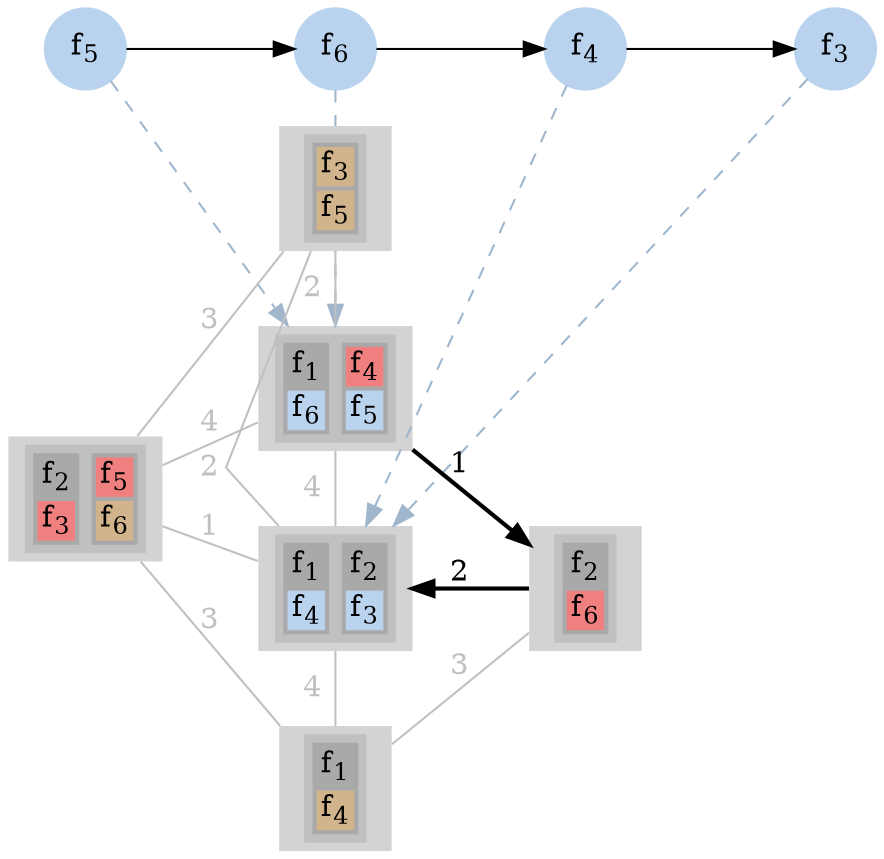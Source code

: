 digraph G
{
ranksep = "equally"
rankdir = LR
subgraph sfc
{
node [shape=circle]
{rank = same; f5; };
{rank = same; f6; };
{rank = same; f4; };
{rank = same; f3; };
f5[style=filled label=<f<SUB>5</SUB>> color="slategray2"]
f6[style=filled label=<f<SUB>6</SUB>> color="slategray2"]
f4[style=filled label=<f<SUB>4</SUB>> color="slategray2"]
f3[style=filled label=<f<SUB>3</SUB>> color="slategray2"]
f5 -> f6
f6 -> f4
f4 -> f3
}
subgraph network
{
node [shape=none]
{rank = same; 1; };
{rank = same; 2; 3; 5; 6; };
{rank = same; 4; };
3[style=filled
label=<
<TABLE BORDER="0" BGCOLOR="gray">
<TR>
<TD>
<TABLE BORDER="0" BGCOLOR="darkgray">
<TR><TD PORT="f1" BGCOLOR="darkgray">f<SUB>1</SUB></TD></TR>
<TR><TD PORT="f16" BGCOLOR="slategray2">f<SUB>6</SUB></TD></TR>
</TABLE>
</TD>
<TD>
<TABLE BORDER="0" BGCOLOR="darkgray">
<TR><TD PORT="f10" BGCOLOR="lightcoral">f<SUB>4</SUB></TD></TR>
<TR><TD PORT="f14" BGCOLOR="slategray2">f<SUB>5</SUB></TD></TR>
</TABLE>
</TD>
</TR>
</TABLE>>]

3[style=filled
label=<
<TABLE BORDER="0" BGCOLOR="gray">
<TR>
<TD>
<TABLE BORDER="0" BGCOLOR="darkgray">
<TR><TD PORT="f1" BGCOLOR="darkgray">f<SUB>1</SUB></TD></TR>
<TR><TD PORT="f16" BGCOLOR="slategray2">f<SUB>6</SUB></TD></TR>
</TABLE>
</TD>
<TD>
<TABLE BORDER="0" BGCOLOR="darkgray">
<TR><TD PORT="f10" BGCOLOR="lightcoral">f<SUB>4</SUB></TD></TR>
<TR><TD PORT="f14" BGCOLOR="slategray2">f<SUB>5</SUB></TD></TR>
</TABLE>
</TD>
</TR>
</TABLE>>]

5[style=filled
label=<
<TABLE BORDER="0" BGCOLOR="gray">
<TR>
<TD>
<TABLE BORDER="0" BGCOLOR="darkgray">
<TR><TD PORT="f2" BGCOLOR="darkgray">f<SUB>1</SUB></TD></TR>
<TR><TD PORT="f11" BGCOLOR="slategray2">f<SUB>4</SUB></TD></TR>
</TABLE>
</TD>
<TD>
<TABLE BORDER="0" BGCOLOR="darkgray">
<TR><TD PORT="f6" BGCOLOR="darkgray">f<SUB>2</SUB></TD></TR>
<TR><TD PORT="f9" BGCOLOR="slategray2">f<SUB>3</SUB></TD></TR>
</TABLE>
</TD>
</TR>
</TABLE>>]

5[style=filled
label=<
<TABLE BORDER="0" BGCOLOR="gray">
<TR>
<TD>
<TABLE BORDER="0" BGCOLOR="darkgray">
<TR><TD PORT="f2" BGCOLOR="darkgray">f<SUB>1</SUB></TD></TR>
<TR><TD PORT="f11" BGCOLOR="slategray2">f<SUB>4</SUB></TD></TR>
</TABLE>
</TD>
<TD>
<TABLE BORDER="0" BGCOLOR="darkgray">
<TR><TD PORT="f6" BGCOLOR="darkgray">f<SUB>2</SUB></TD></TR>
<TR><TD PORT="f9" BGCOLOR="slategray2">f<SUB>3</SUB></TD></TR>
</TABLE>
</TD>
</TR>
</TABLE>>]

1[style=filled
label=<
<TABLE BORDER="0" BGCOLOR="gray">
<TR>
<TD>
<TABLE BORDER="0" BGCOLOR="darkgray">
<TR><TD PORT="f4" BGCOLOR="darkgray">f<SUB>2</SUB></TD></TR>
<TR><TD PORT="f7" BGCOLOR="lightcoral">f<SUB>3</SUB></TD></TR>
</TABLE>
</TD>
<TD>
<TABLE BORDER="0" BGCOLOR="darkgray">
<TR><TD PORT="f13" BGCOLOR="lightcoral">f<SUB>5</SUB></TD></TR>
<TR><TD PORT="f18" BGCOLOR="tan">f<SUB>6</SUB></TD></TR>
</TABLE>
</TD>
</TR>
</TABLE>>]

2[style=filled
label=<
<TABLE BORDER="0" BGCOLOR="gray">
<TR>
<TD>
<TABLE BORDER="0" BGCOLOR="darkgray">
<TR><TD PORT="f8" BGCOLOR="tan">f<SUB>3</SUB></TD></TR>
<TR><TD PORT="f15" BGCOLOR="tan">f<SUB>5</SUB></TD></TR>
</TABLE>
</TD>
</TR>
</TABLE>>]

6[style=filled
label=<
<TABLE BORDER="0" BGCOLOR="gray">
<TR>
<TD>
<TABLE BORDER="0" BGCOLOR="darkgray">
<TR><TD PORT="f3" BGCOLOR="darkgray">f<SUB>1</SUB></TD></TR>
<TR><TD PORT="f12" BGCOLOR="tan">f<SUB>4</SUB></TD></TR>
</TABLE>
</TD>
</TR>
</TABLE>>]

4[style=filled
label=<
<TABLE BORDER="0" BGCOLOR="gray">
<TR>
<TD>
<TABLE BORDER="0" BGCOLOR="darkgray">
<TR><TD PORT="f5" BGCOLOR="darkgray">f<SUB>2</SUB></TD></TR>
<TR><TD PORT="f17" BGCOLOR="lightcoral">f<SUB>6</SUB></TD></TR>
</TABLE>
</TD>
</TR>
</TABLE>>]

3 -> 4[label="1" color="black" penwidth=2]
4 -> 5[label="2" color="black" penwidth=2]
1 -> 2[label="3" color="gray" fontcolor="gray" dir = none]
1 -> 3[label="4" color="gray" fontcolor="gray" dir = none]
1 -> 5[label="1" color="gray" fontcolor="gray" dir = none]
1 -> 6[label="3" color="gray" fontcolor="gray" dir = none]
2 -> 3[label="2" color="gray" fontcolor="gray" dir = none]
2 -> 5[label="2" color="gray" fontcolor="gray" dir = none]
3 -> 5[label="4" color="gray" fontcolor="gray" dir = none]
4 -> 6[label="3" color="gray" fontcolor="gray" dir = none]
5 -> 6[label="4" color="gray" fontcolor="gray" dir = none]
}
splines=false
f5 -> 3[color="slategray3" style=dashed constraint=false]
f6 -> 3[color="slategray3" style=dashed constraint=false]
f4 -> 5[color="slategray3" style=dashed constraint=false]
f3 -> 5[color="slategray3" style=dashed constraint=false]
}